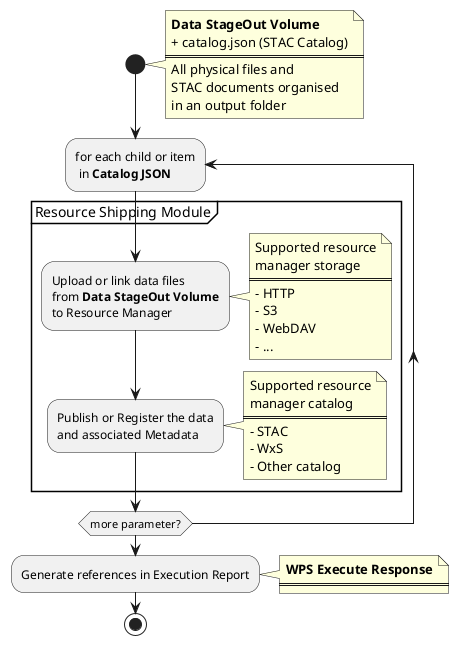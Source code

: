 @startuml Data Stage In Activity Diagram

start
note right
    **Data StageOut Volume**
    + catalog.json (STAC Catalog)
    ====
    All physical files and
    STAC documents organised
    in an output folder
end note

repeat :for each child or item\n in **Catalog JSON**;
partition "Resource Shipping Module" {
    :Upload or link data files\nfrom **Data StageOut Volume**\nto Resource Manager;
    note right
        Supported resource
        manager storage
        ====
        - HTTP
        - S3
        - WebDAV
        - ...
    end note
    :Publish or Register the data\nand associated Metadata;
    note right
        Supported resource
        manager catalog
        ====
        - STAC
        - WxS
        - Other catalog
    end note
}
repeat while (more parameter?)

:Generate references in Execution Report;
note right
    **WPS Execute Response**
    ====
end note

stop

@enduml